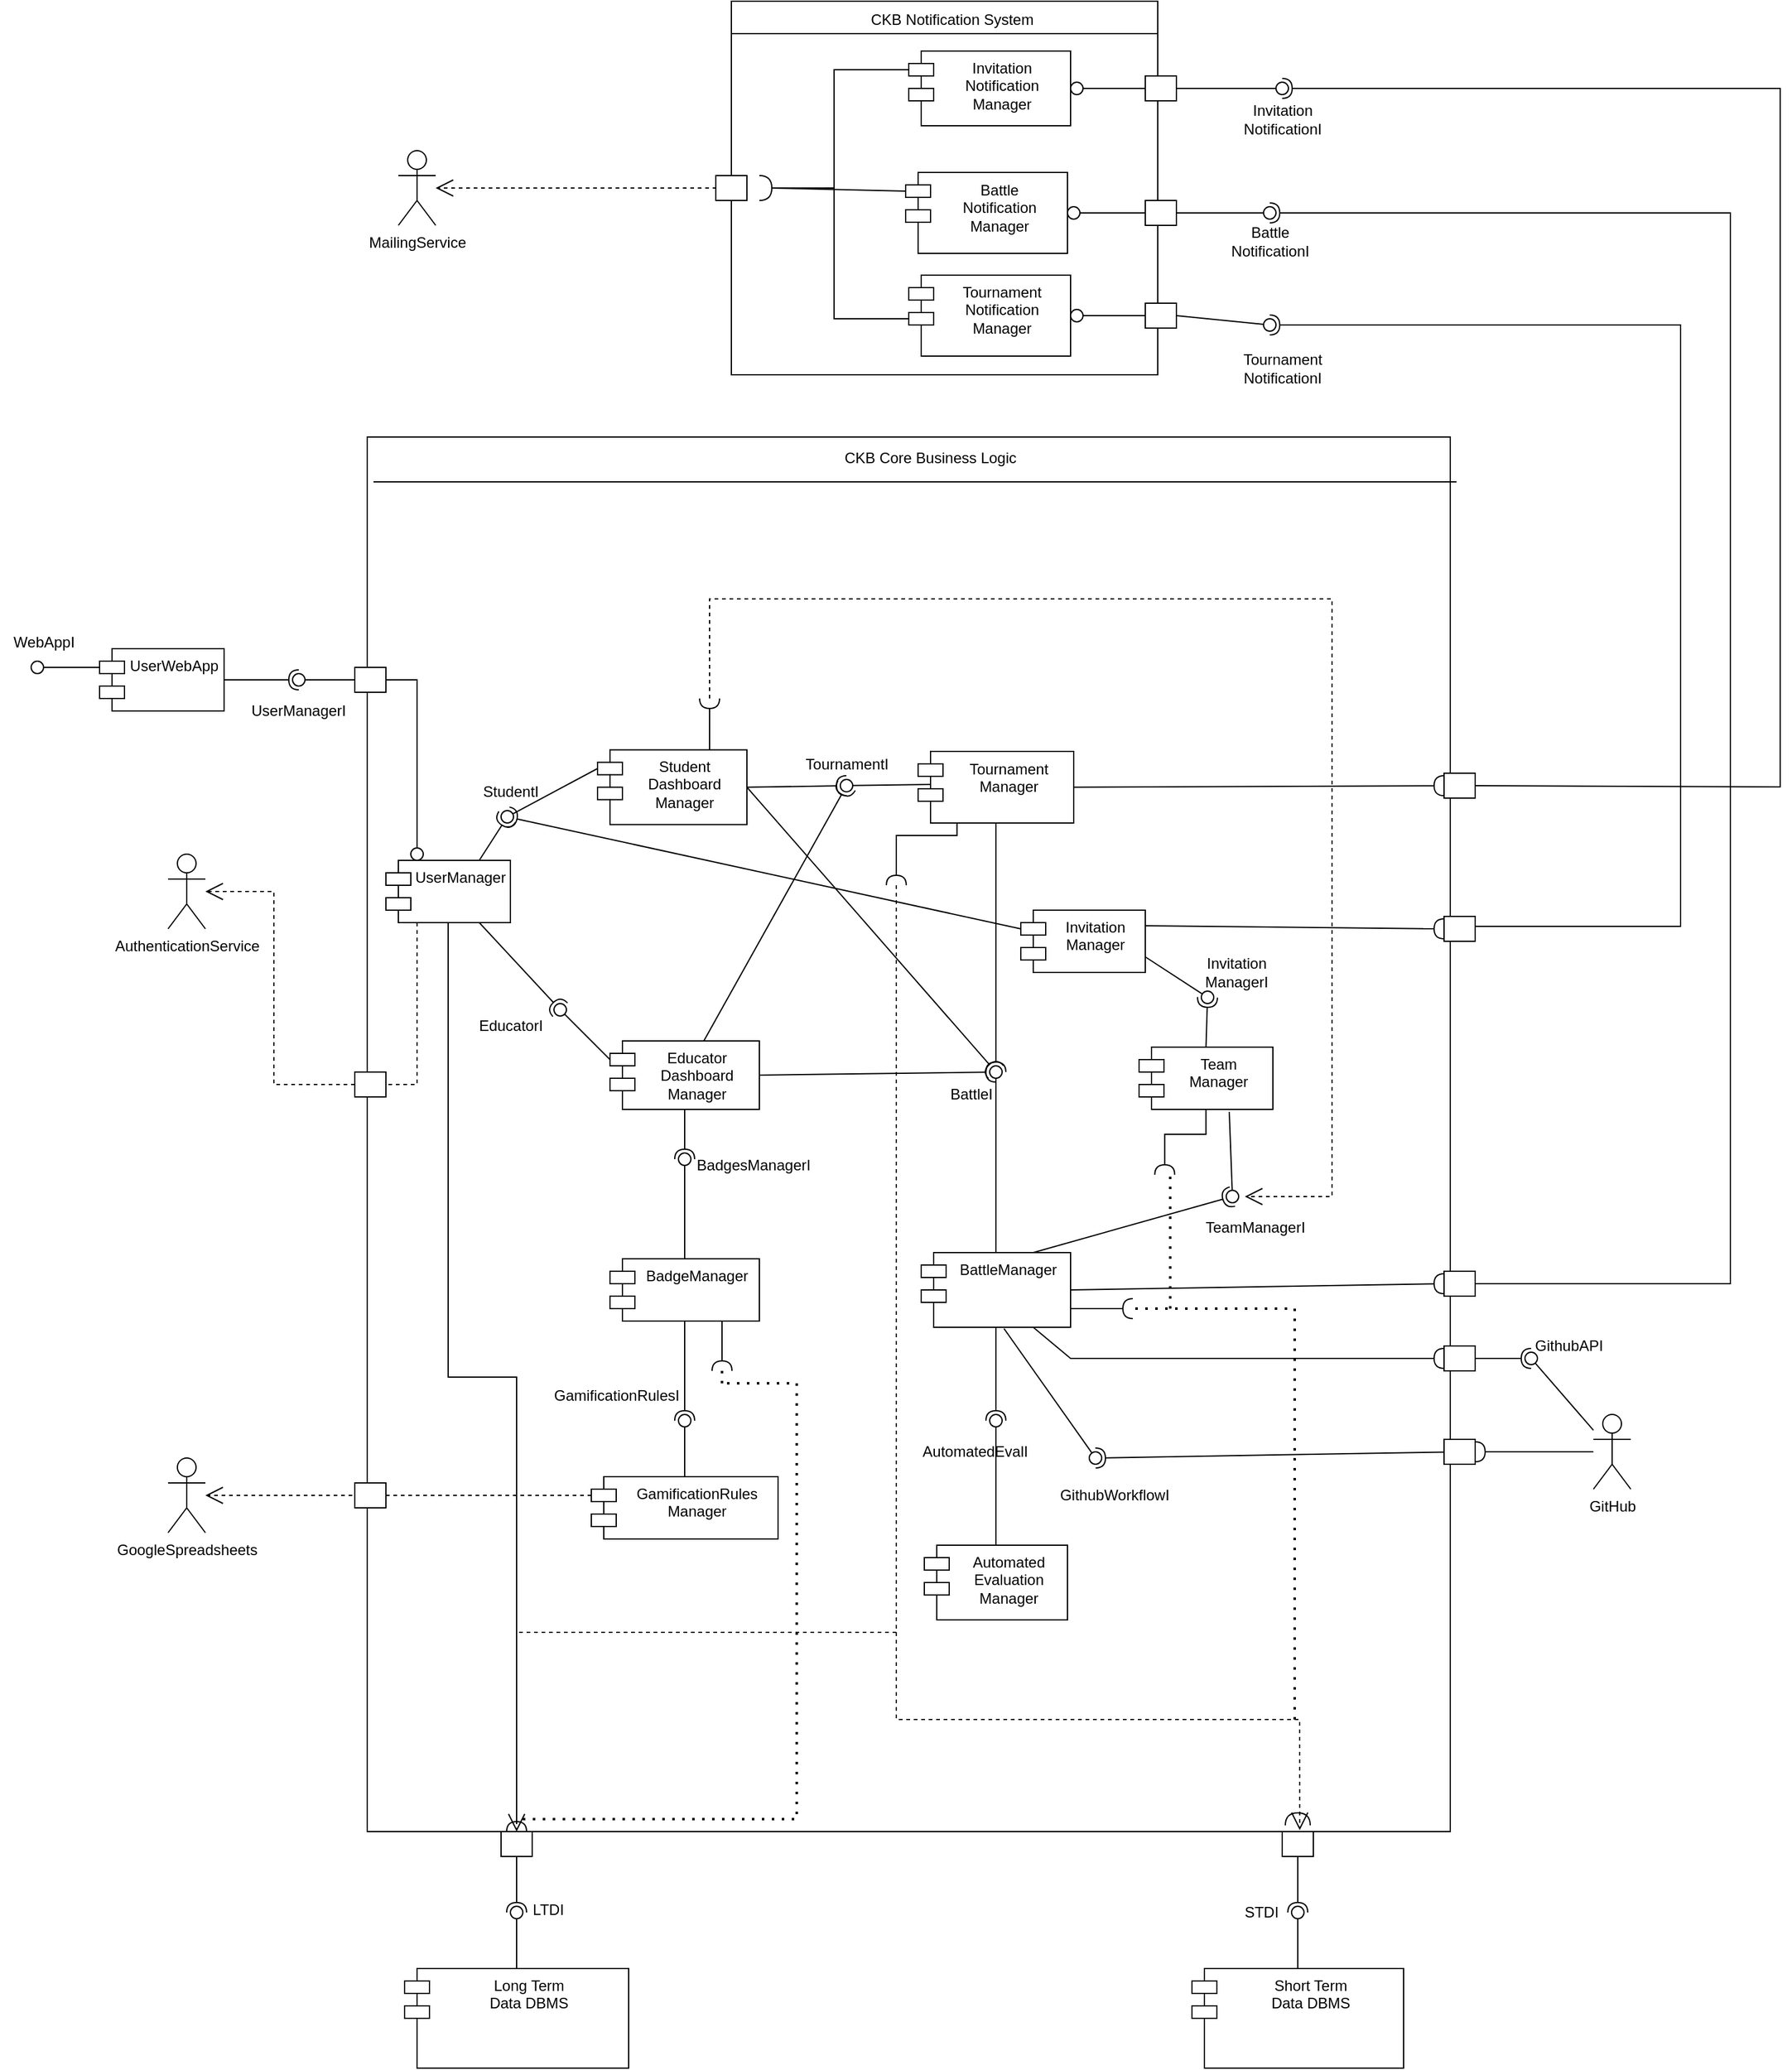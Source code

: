 <mxfile version="22.1.16" type="device" pages="2">
  <diagram name="Page-1" id="5f0bae14-7c28-e335-631c-24af17079c00">
    <mxGraphModel dx="2534" dy="1672" grid="1" gridSize="10" guides="1" tooltips="1" connect="1" arrows="1" fold="1" page="1" pageScale="1" pageWidth="1100" pageHeight="850" background="none" math="0" shadow="0">
      <root>
        <mxCell id="0" />
        <mxCell id="1" parent="0" />
        <mxCell id="2yKHzwhFKuGk8CLsaB_d-164" value="" style="rounded=0;whiteSpace=wrap;html=1;" parent="1" vertex="1">
          <mxGeometry x="225" y="110" width="870" height="1120" as="geometry" />
        </mxCell>
        <mxCell id="2yKHzwhFKuGk8CLsaB_d-8" value="&lt;div&gt;UserWebApp&lt;/div&gt;&lt;div&gt;&lt;br&gt;&lt;/div&gt;" style="shape=module;align=left;spacingLeft=20;align=center;verticalAlign=top;whiteSpace=wrap;html=1;" parent="1" vertex="1">
          <mxGeometry x="10" y="280" width="100" height="50" as="geometry" />
        </mxCell>
        <mxCell id="2yKHzwhFKuGk8CLsaB_d-9" value="" style="rounded=0;orthogonalLoop=1;jettySize=auto;html=1;endArrow=oval;endFill=0;sketch=0;sourcePerimeterSpacing=0;targetPerimeterSpacing=0;endSize=10;exitX=0;exitY=0;exitDx=0;exitDy=15;exitPerimeter=0;" parent="1" source="2yKHzwhFKuGk8CLsaB_d-8" edge="1">
          <mxGeometry relative="1" as="geometry">
            <mxPoint x="640" y="475" as="sourcePoint" />
            <mxPoint x="-40" y="295" as="targetPoint" />
          </mxGeometry>
        </mxCell>
        <mxCell id="2yKHzwhFKuGk8CLsaB_d-10" value="" style="ellipse;whiteSpace=wrap;html=1;align=center;aspect=fixed;fillColor=none;strokeColor=none;resizable=0;perimeter=centerPerimeter;rotatable=0;allowArrows=0;points=[];outlineConnect=1;" parent="1" vertex="1">
          <mxGeometry x="285" y="300" width="10" height="10" as="geometry" />
        </mxCell>
        <mxCell id="2yKHzwhFKuGk8CLsaB_d-11" value="&lt;div&gt;UserManager&lt;/div&gt;" style="shape=module;align=left;spacingLeft=20;align=center;verticalAlign=top;whiteSpace=wrap;html=1;" parent="1" vertex="1">
          <mxGeometry x="240" y="450" width="100" height="50" as="geometry" />
        </mxCell>
        <mxCell id="2yKHzwhFKuGk8CLsaB_d-12" value="" style="ellipse;whiteSpace=wrap;html=1;align=center;aspect=fixed;fillColor=none;strokeColor=none;resizable=0;perimeter=centerPerimeter;rotatable=0;allowArrows=0;points=[];outlineConnect=1;" parent="1" vertex="1">
          <mxGeometry x="285" y="300" width="10" height="10" as="geometry" />
        </mxCell>
        <mxCell id="2yKHzwhFKuGk8CLsaB_d-15" value="" style="ellipse;whiteSpace=wrap;html=1;align=center;aspect=fixed;fillColor=none;strokeColor=none;resizable=0;perimeter=centerPerimeter;rotatable=0;allowArrows=0;points=[];outlineConnect=1;" parent="1" vertex="1">
          <mxGeometry x="285" y="300" width="10" height="10" as="geometry" />
        </mxCell>
        <mxCell id="2yKHzwhFKuGk8CLsaB_d-16" value="&lt;div&gt;Student&lt;/div&gt;&lt;div&gt;Dashboard&lt;/div&gt;&lt;div&gt;Manager&lt;/div&gt;" style="shape=module;align=left;spacingLeft=20;align=center;verticalAlign=top;whiteSpace=wrap;html=1;" parent="1" vertex="1">
          <mxGeometry x="410" y="361.25" width="120" height="60" as="geometry" />
        </mxCell>
        <mxCell id="2yKHzwhFKuGk8CLsaB_d-17" value="&lt;div&gt;Educator&lt;/div&gt;&lt;div&gt;Dashboard&lt;/div&gt;&lt;div&gt;Manager&lt;/div&gt;&lt;div&gt;&lt;br&gt;&lt;/div&gt;" style="shape=module;align=left;spacingLeft=20;align=center;verticalAlign=top;whiteSpace=wrap;html=1;" parent="1" vertex="1">
          <mxGeometry x="420" y="595" width="120" height="55" as="geometry" />
        </mxCell>
        <mxCell id="2yKHzwhFKuGk8CLsaB_d-18" value="" style="rounded=0;orthogonalLoop=1;jettySize=auto;html=1;endArrow=halfCircle;endFill=0;endSize=6;strokeWidth=1;sketch=0;exitX=0.75;exitY=1;exitDx=0;exitDy=0;" parent="1" source="2yKHzwhFKuGk8CLsaB_d-11" edge="1">
          <mxGeometry relative="1" as="geometry">
            <mxPoint x="360" y="350" as="sourcePoint" />
            <mxPoint x="380" y="570" as="targetPoint" />
          </mxGeometry>
        </mxCell>
        <mxCell id="2yKHzwhFKuGk8CLsaB_d-19" value="" style="rounded=0;orthogonalLoop=1;jettySize=auto;html=1;endArrow=oval;endFill=0;sketch=0;sourcePerimeterSpacing=0;targetPerimeterSpacing=0;endSize=10;exitX=0;exitY=0;exitDx=0;exitDy=15;exitPerimeter=0;" parent="1" source="2yKHzwhFKuGk8CLsaB_d-17" edge="1">
          <mxGeometry relative="1" as="geometry">
            <mxPoint x="350" y="652.5" as="sourcePoint" />
            <mxPoint x="380" y="570" as="targetPoint" />
          </mxGeometry>
        </mxCell>
        <mxCell id="2yKHzwhFKuGk8CLsaB_d-20" value="" style="ellipse;whiteSpace=wrap;html=1;align=center;aspect=fixed;fillColor=none;strokeColor=none;resizable=0;perimeter=centerPerimeter;rotatable=0;allowArrows=0;points=[];outlineConnect=1;" parent="1" vertex="1">
          <mxGeometry x="365" y="637.5" width="10" height="10" as="geometry" />
        </mxCell>
        <mxCell id="2yKHzwhFKuGk8CLsaB_d-21" value="" style="rounded=0;orthogonalLoop=1;jettySize=auto;html=1;endArrow=halfCircle;endFill=0;endSize=6;strokeWidth=1;sketch=0;exitX=0.75;exitY=0;exitDx=0;exitDy=0;entryX=0.15;entryY=1.4;entryDx=0;entryDy=0;entryPerimeter=0;" parent="1" source="2yKHzwhFKuGk8CLsaB_d-11" target="2yKHzwhFKuGk8CLsaB_d-23" edge="1">
          <mxGeometry relative="1" as="geometry">
            <mxPoint x="380" y="535" as="sourcePoint" />
            <mxPoint x="340" y="410" as="targetPoint" />
          </mxGeometry>
        </mxCell>
        <mxCell id="2yKHzwhFKuGk8CLsaB_d-22" value="" style="rounded=0;orthogonalLoop=1;jettySize=auto;html=1;endArrow=oval;endFill=0;sketch=0;sourcePerimeterSpacing=0;targetPerimeterSpacing=0;endSize=10;exitX=0;exitY=0;exitDx=0;exitDy=15;exitPerimeter=0;entryX=0.85;entryY=-0.1;entryDx=0;entryDy=0;entryPerimeter=0;" parent="1" source="2yKHzwhFKuGk8CLsaB_d-16" target="2yKHzwhFKuGk8CLsaB_d-23" edge="1">
          <mxGeometry relative="1" as="geometry">
            <mxPoint x="387.5" y="276.25" as="sourcePoint" />
          </mxGeometry>
        </mxCell>
        <mxCell id="2yKHzwhFKuGk8CLsaB_d-23" value="" style="ellipse;whiteSpace=wrap;html=1;align=center;aspect=fixed;fillColor=none;strokeColor=none;resizable=0;perimeter=centerPerimeter;rotatable=0;allowArrows=0;points=[];outlineConnect=1;" parent="1" vertex="1">
          <mxGeometry x="332.5" y="410" width="10" height="10" as="geometry" />
        </mxCell>
        <mxCell id="2yKHzwhFKuGk8CLsaB_d-24" value="&lt;div&gt;BadgeManager&lt;/div&gt;&lt;div&gt;&lt;br&gt;&lt;/div&gt;" style="shape=module;align=left;spacingLeft=20;align=center;verticalAlign=top;whiteSpace=wrap;html=1;" parent="1" vertex="1">
          <mxGeometry x="420" y="770" width="120" height="50" as="geometry" />
        </mxCell>
        <mxCell id="2yKHzwhFKuGk8CLsaB_d-25" value="" style="rounded=0;orthogonalLoop=1;jettySize=auto;html=1;endArrow=halfCircle;endFill=0;endSize=6;strokeWidth=1;sketch=0;exitX=0.5;exitY=1;exitDx=0;exitDy=0;" parent="1" source="2yKHzwhFKuGk8CLsaB_d-17" edge="1">
          <mxGeometry relative="1" as="geometry">
            <mxPoint x="600" y="520" as="sourcePoint" />
            <mxPoint x="480" y="690" as="targetPoint" />
          </mxGeometry>
        </mxCell>
        <mxCell id="2yKHzwhFKuGk8CLsaB_d-26" value="" style="rounded=0;orthogonalLoop=1;jettySize=auto;html=1;endArrow=oval;endFill=0;sketch=0;sourcePerimeterSpacing=0;targetPerimeterSpacing=0;endSize=10;exitX=0.5;exitY=0;exitDx=0;exitDy=0;" parent="1" source="2yKHzwhFKuGk8CLsaB_d-24" edge="1">
          <mxGeometry relative="1" as="geometry">
            <mxPoint x="600" y="135" as="sourcePoint" />
            <mxPoint x="480" y="690" as="targetPoint" />
          </mxGeometry>
        </mxCell>
        <mxCell id="2yKHzwhFKuGk8CLsaB_d-27" value="&lt;div&gt;GamificationRules&lt;/div&gt;&lt;div&gt;Manager&lt;/div&gt;&lt;div&gt;&lt;br&gt;&lt;/div&gt;" style="shape=module;align=left;spacingLeft=20;align=center;verticalAlign=top;whiteSpace=wrap;html=1;" parent="1" vertex="1">
          <mxGeometry x="405" y="945" width="150" height="50" as="geometry" />
        </mxCell>
        <mxCell id="2yKHzwhFKuGk8CLsaB_d-28" value="" style="rounded=0;orthogonalLoop=1;jettySize=auto;html=1;endArrow=halfCircle;endFill=0;endSize=6;strokeWidth=1;sketch=0;exitX=0.5;exitY=1;exitDx=0;exitDy=0;" parent="1" source="2yKHzwhFKuGk8CLsaB_d-24" edge="1">
          <mxGeometry relative="1" as="geometry">
            <mxPoint x="630" y="830" as="sourcePoint" />
            <mxPoint x="480" y="900" as="targetPoint" />
          </mxGeometry>
        </mxCell>
        <mxCell id="2yKHzwhFKuGk8CLsaB_d-29" value="" style="rounded=0;orthogonalLoop=1;jettySize=auto;html=1;endArrow=oval;endFill=0;sketch=0;sourcePerimeterSpacing=0;targetPerimeterSpacing=0;endSize=10;exitX=0.5;exitY=0;exitDx=0;exitDy=0;" parent="1" source="2yKHzwhFKuGk8CLsaB_d-27" target="2yKHzwhFKuGk8CLsaB_d-30" edge="1">
          <mxGeometry relative="1" as="geometry">
            <mxPoint x="540" y="930" as="sourcePoint" />
            <mxPoint x="290" y="940" as="targetPoint" />
          </mxGeometry>
        </mxCell>
        <mxCell id="2yKHzwhFKuGk8CLsaB_d-30" value="" style="ellipse;whiteSpace=wrap;html=1;align=center;aspect=fixed;fillColor=none;strokeColor=none;resizable=0;perimeter=centerPerimeter;rotatable=0;allowArrows=0;points=[];outlineConnect=1;" parent="1" vertex="1">
          <mxGeometry x="475" y="895" width="10" height="10" as="geometry" />
        </mxCell>
        <mxCell id="2yKHzwhFKuGk8CLsaB_d-31" value="&lt;div&gt;GoogleSpreadsheets&lt;/div&gt;&lt;div&gt;&lt;br&gt;&lt;/div&gt;" style="shape=umlActor;verticalLabelPosition=bottom;verticalAlign=top;html=1;" parent="1" vertex="1">
          <mxGeometry x="65" y="930" width="30" height="60" as="geometry" />
        </mxCell>
        <mxCell id="2yKHzwhFKuGk8CLsaB_d-32" value="" style="rounded=0;orthogonalLoop=1;jettySize=auto;html=1;endArrow=halfCircle;endFill=0;endSize=6;strokeWidth=1;sketch=0;" parent="1" source="2yKHzwhFKuGk8CLsaB_d-17" edge="1">
          <mxGeometry relative="1" as="geometry">
            <mxPoint x="680" y="385" as="sourcePoint" />
            <mxPoint x="610" y="390" as="targetPoint" />
          </mxGeometry>
        </mxCell>
        <mxCell id="2yKHzwhFKuGk8CLsaB_d-33" value="" style="rounded=0;orthogonalLoop=1;jettySize=auto;html=1;endArrow=oval;endFill=0;sketch=0;sourcePerimeterSpacing=0;targetPerimeterSpacing=0;endSize=10;exitX=0.087;exitY=0.461;exitDx=0;exitDy=0;exitPerimeter=0;" parent="1" source="2yKHzwhFKuGk8CLsaB_d-89" edge="1">
          <mxGeometry relative="1" as="geometry">
            <mxPoint x="630" y="350" as="sourcePoint" />
            <mxPoint x="610" y="390" as="targetPoint" />
          </mxGeometry>
        </mxCell>
        <mxCell id="2yKHzwhFKuGk8CLsaB_d-34" value="" style="ellipse;whiteSpace=wrap;html=1;align=center;aspect=fixed;fillColor=none;strokeColor=none;resizable=0;perimeter=centerPerimeter;rotatable=0;allowArrows=0;points=[];outlineConnect=1;" parent="1" vertex="1">
          <mxGeometry x="655" y="380" width="10" height="10" as="geometry" />
        </mxCell>
        <mxCell id="2yKHzwhFKuGk8CLsaB_d-38" value="" style="ellipse;whiteSpace=wrap;html=1;align=center;aspect=fixed;fillColor=none;strokeColor=none;resizable=0;perimeter=centerPerimeter;rotatable=0;allowArrows=0;points=[];outlineConnect=1;" parent="1" vertex="1">
          <mxGeometry x="887.5" y="385.63" width="10" height="10" as="geometry" />
        </mxCell>
        <mxCell id="2yKHzwhFKuGk8CLsaB_d-39" value="" style="ellipse;whiteSpace=wrap;html=1;align=center;aspect=fixed;fillColor=none;strokeColor=none;resizable=0;perimeter=centerPerimeter;rotatable=0;allowArrows=0;points=[];outlineConnect=1;" parent="1" vertex="1">
          <mxGeometry x="560" y="650" width="10" height="10" as="geometry" />
        </mxCell>
        <mxCell id="2yKHzwhFKuGk8CLsaB_d-41" value="" style="ellipse;whiteSpace=wrap;html=1;align=center;aspect=fixed;fillColor=none;strokeColor=none;resizable=0;perimeter=centerPerimeter;rotatable=0;allowArrows=0;points=[];outlineConnect=1;" parent="1" vertex="1">
          <mxGeometry x="887.5" y="386.25" width="10" height="10" as="geometry" />
        </mxCell>
        <mxCell id="2yKHzwhFKuGk8CLsaB_d-42" value="" style="rounded=0;orthogonalLoop=1;jettySize=auto;html=1;endArrow=halfCircle;endFill=0;endSize=6;strokeWidth=1;sketch=0;fontSize=12;curved=1;entryX=0.5;entryY=0.2;entryDx=0;entryDy=0;entryPerimeter=0;exitX=1;exitY=0.5;exitDx=0;exitDy=0;" parent="1" source="2yKHzwhFKuGk8CLsaB_d-16" target="2yKHzwhFKuGk8CLsaB_d-81" edge="1">
          <mxGeometry relative="1" as="geometry">
            <mxPoint x="575" y="425" as="sourcePoint" />
          </mxGeometry>
        </mxCell>
        <mxCell id="2yKHzwhFKuGk8CLsaB_d-43" value="" style="ellipse;whiteSpace=wrap;html=1;align=center;aspect=fixed;fillColor=none;strokeColor=none;resizable=0;perimeter=centerPerimeter;rotatable=0;allowArrows=0;points=[];outlineConnect=1;" parent="1" vertex="1">
          <mxGeometry x="560" y="650" width="10" height="10" as="geometry" />
        </mxCell>
        <mxCell id="2yKHzwhFKuGk8CLsaB_d-45" value="&lt;div&gt;GitHub&lt;/div&gt;&lt;div&gt;&lt;br&gt;&lt;/div&gt;" style="shape=umlActor;verticalLabelPosition=bottom;verticalAlign=top;html=1;outlineConnect=0;" parent="1" vertex="1">
          <mxGeometry x="1210" y="895" width="30" height="60" as="geometry" />
        </mxCell>
        <mxCell id="2yKHzwhFKuGk8CLsaB_d-46" value="" style="rounded=0;orthogonalLoop=1;jettySize=auto;html=1;endArrow=halfCircle;endFill=0;endSize=6;strokeWidth=1;sketch=0;" parent="1" source="2yKHzwhFKuGk8CLsaB_d-198" edge="1">
          <mxGeometry relative="1" as="geometry">
            <mxPoint x="740" y="545" as="sourcePoint" />
            <mxPoint x="810" y="930" as="targetPoint" />
          </mxGeometry>
        </mxCell>
        <mxCell id="2yKHzwhFKuGk8CLsaB_d-47" value="" style="rounded=0;orthogonalLoop=1;jettySize=auto;html=1;endArrow=oval;endFill=0;sketch=0;sourcePerimeterSpacing=0;targetPerimeterSpacing=0;endSize=10;exitX=0.554;exitY=1.017;exitDx=0;exitDy=0;exitPerimeter=0;" parent="1" source="2yKHzwhFKuGk8CLsaB_d-79" edge="1">
          <mxGeometry relative="1" as="geometry">
            <mxPoint x="700" y="545" as="sourcePoint" />
            <mxPoint x="810" y="930" as="targetPoint" />
          </mxGeometry>
        </mxCell>
        <mxCell id="2yKHzwhFKuGk8CLsaB_d-48" value="" style="ellipse;whiteSpace=wrap;html=1;align=center;aspect=fixed;fillColor=none;strokeColor=none;resizable=0;perimeter=centerPerimeter;rotatable=0;allowArrows=0;points=[];outlineConnect=1;" parent="1" vertex="1">
          <mxGeometry x="850" y="700" width="10" height="10" as="geometry" />
        </mxCell>
        <mxCell id="2yKHzwhFKuGk8CLsaB_d-49" value="" style="rounded=0;orthogonalLoop=1;jettySize=auto;html=1;endArrow=halfCircle;endFill=0;endSize=6;strokeWidth=1;sketch=0;exitX=0.75;exitY=1;exitDx=0;exitDy=0;entryX=0;entryY=0.5;entryDx=0;entryDy=0;" parent="1" source="2yKHzwhFKuGk8CLsaB_d-79" target="2yKHzwhFKuGk8CLsaB_d-195" edge="1">
          <mxGeometry relative="1" as="geometry">
            <mxPoint x="740" y="545" as="sourcePoint" />
            <mxPoint x="1160" y="1090" as="targetPoint" />
            <Array as="points">
              <mxPoint x="790" y="850" />
            </Array>
          </mxGeometry>
        </mxCell>
        <mxCell id="2yKHzwhFKuGk8CLsaB_d-50" value="" style="rounded=0;orthogonalLoop=1;jettySize=auto;html=1;endArrow=oval;endFill=0;sketch=0;sourcePerimeterSpacing=0;targetPerimeterSpacing=0;endSize=10;" parent="1" source="2yKHzwhFKuGk8CLsaB_d-45" edge="1">
          <mxGeometry relative="1" as="geometry">
            <mxPoint x="1040" y="620" as="sourcePoint" />
            <mxPoint x="1160" y="850" as="targetPoint" />
          </mxGeometry>
        </mxCell>
        <mxCell id="2yKHzwhFKuGk8CLsaB_d-51" value="" style="ellipse;whiteSpace=wrap;html=1;align=center;aspect=fixed;fillColor=none;strokeColor=none;resizable=0;perimeter=centerPerimeter;rotatable=0;allowArrows=0;points=[];outlineConnect=1;" parent="1" vertex="1">
          <mxGeometry x="850" y="700" width="10" height="10" as="geometry" />
        </mxCell>
        <mxCell id="2yKHzwhFKuGk8CLsaB_d-52" value="" style="rounded=0;orthogonalLoop=1;jettySize=auto;html=1;endArrow=halfCircle;endFill=0;endSize=6;strokeWidth=1;sketch=0;fontSize=12;curved=1;exitX=1;exitY=0.5;exitDx=0;exitDy=0;" parent="1" source="2yKHzwhFKuGk8CLsaB_d-16" edge="1">
          <mxGeometry relative="1" as="geometry">
            <mxPoint x="735" y="545" as="sourcePoint" />
            <mxPoint x="610" y="390" as="targetPoint" />
          </mxGeometry>
        </mxCell>
        <mxCell id="2yKHzwhFKuGk8CLsaB_d-53" value="" style="ellipse;whiteSpace=wrap;html=1;align=center;aspect=fixed;fillColor=none;strokeColor=none;resizable=0;perimeter=centerPerimeter;rotatable=0;allowArrows=0;points=[];outlineConnect=1;" parent="1" vertex="1">
          <mxGeometry x="710" y="540" width="10" height="10" as="geometry" />
        </mxCell>
        <mxCell id="2yKHzwhFKuGk8CLsaB_d-54" value="" style="rounded=0;orthogonalLoop=1;jettySize=auto;html=1;endArrow=halfCircle;endFill=0;endSize=6;strokeWidth=1;sketch=0;fontSize=12;curved=1;exitX=1;exitY=0.5;exitDx=0;exitDy=0;" parent="1" source="2yKHzwhFKuGk8CLsaB_d-17" edge="1">
          <mxGeometry relative="1" as="geometry">
            <mxPoint x="735" y="545" as="sourcePoint" />
            <mxPoint x="730" y="620" as="targetPoint" />
          </mxGeometry>
        </mxCell>
        <mxCell id="2yKHzwhFKuGk8CLsaB_d-55" value="" style="ellipse;whiteSpace=wrap;html=1;align=center;aspect=fixed;fillColor=none;strokeColor=none;resizable=0;perimeter=centerPerimeter;rotatable=0;allowArrows=0;points=[];outlineConnect=1;" parent="1" vertex="1">
          <mxGeometry x="710" y="540" width="10" height="10" as="geometry" />
        </mxCell>
        <mxCell id="2yKHzwhFKuGk8CLsaB_d-56" value="&lt;div&gt;AuthenticationService&lt;/div&gt;&lt;div&gt;&lt;br&gt;&lt;/div&gt;" style="shape=umlActor;verticalLabelPosition=bottom;verticalAlign=top;html=1;outlineConnect=0;" parent="1" vertex="1">
          <mxGeometry x="65" y="445" width="30" height="60" as="geometry" />
        </mxCell>
        <mxCell id="2yKHzwhFKuGk8CLsaB_d-58" value="" style="endArrow=open;endSize=12;dashed=1;html=1;rounded=0;exitX=0.25;exitY=1;exitDx=0;exitDy=0;" parent="1" source="2yKHzwhFKuGk8CLsaB_d-11" target="2yKHzwhFKuGk8CLsaB_d-56" edge="1">
          <mxGeometry width="160" relative="1" as="geometry">
            <mxPoint x="210" y="630" as="sourcePoint" />
            <mxPoint x="720" y="510" as="targetPoint" />
            <Array as="points">
              <mxPoint x="265" y="630" />
              <mxPoint x="150" y="630" />
              <mxPoint x="150" y="475" />
            </Array>
          </mxGeometry>
        </mxCell>
        <mxCell id="2yKHzwhFKuGk8CLsaB_d-59" value="" style="endArrow=open;endSize=12;dashed=1;html=1;rounded=0;exitX=0;exitY=0;exitDx=0;exitDy=15;exitPerimeter=0;" parent="1" source="2yKHzwhFKuGk8CLsaB_d-27" target="2yKHzwhFKuGk8CLsaB_d-31" edge="1">
          <mxGeometry width="160" relative="1" as="geometry">
            <mxPoint x="200" y="1055" as="sourcePoint" />
            <mxPoint x="360" y="1055" as="targetPoint" />
          </mxGeometry>
        </mxCell>
        <mxCell id="2yKHzwhFKuGk8CLsaB_d-60" value="" style="ellipse;whiteSpace=wrap;html=1;align=center;aspect=fixed;fillColor=none;strokeColor=none;resizable=0;perimeter=centerPerimeter;rotatable=0;allowArrows=0;points=[];outlineConnect=1;" parent="1" vertex="1">
          <mxGeometry x="635" y="500" width="10" height="10" as="geometry" />
        </mxCell>
        <mxCell id="2yKHzwhFKuGk8CLsaB_d-61" value="" style="rounded=0;orthogonalLoop=1;jettySize=auto;html=1;endArrow=oval;endFill=0;sketch=0;sourcePerimeterSpacing=0;targetPerimeterSpacing=0;endSize=10;exitX=0.674;exitY=1.04;exitDx=0;exitDy=0;exitPerimeter=0;" parent="1" source="2yKHzwhFKuGk8CLsaB_d-83" edge="1">
          <mxGeometry relative="1" as="geometry">
            <mxPoint x="920" y="670" as="sourcePoint" />
            <mxPoint x="920" y="720" as="targetPoint" />
          </mxGeometry>
        </mxCell>
        <mxCell id="2yKHzwhFKuGk8CLsaB_d-62" value="" style="ellipse;whiteSpace=wrap;html=1;align=center;aspect=fixed;fillColor=none;strokeColor=none;resizable=0;perimeter=centerPerimeter;rotatable=0;allowArrows=0;points=[];outlineConnect=1;" parent="1" vertex="1">
          <mxGeometry x="635" y="500" width="10" height="10" as="geometry" />
        </mxCell>
        <mxCell id="2yKHzwhFKuGk8CLsaB_d-63" value="" style="rounded=0;orthogonalLoop=1;jettySize=auto;html=1;endArrow=halfCircle;endFill=0;endSize=6;strokeWidth=1;sketch=0;fontSize=12;curved=1;exitX=0.75;exitY=0;exitDx=0;exitDy=0;" parent="1" source="2yKHzwhFKuGk8CLsaB_d-79" edge="1">
          <mxGeometry relative="1" as="geometry">
            <mxPoint x="655" y="425" as="sourcePoint" />
            <mxPoint x="920" y="720" as="targetPoint" />
          </mxGeometry>
        </mxCell>
        <mxCell id="2yKHzwhFKuGk8CLsaB_d-64" value="" style="ellipse;whiteSpace=wrap;html=1;align=center;aspect=fixed;fillColor=none;strokeColor=none;resizable=0;perimeter=centerPerimeter;rotatable=0;allowArrows=0;points=[];outlineConnect=1;" parent="1" vertex="1">
          <mxGeometry x="630" y="420" width="10" height="10" as="geometry" />
        </mxCell>
        <mxCell id="2yKHzwhFKuGk8CLsaB_d-66" value="" style="ellipse;whiteSpace=wrap;html=1;align=center;aspect=fixed;fillColor=none;strokeColor=none;resizable=0;perimeter=centerPerimeter;rotatable=0;allowArrows=0;points=[];outlineConnect=1;" parent="1" vertex="1">
          <mxGeometry x="630" y="420" width="10" height="10" as="geometry" />
        </mxCell>
        <mxCell id="2yKHzwhFKuGk8CLsaB_d-67" value="&lt;div&gt;Tournament&lt;/div&gt;&lt;div&gt;NotificationI&lt;br&gt;&lt;/div&gt;" style="text;html=1;align=center;verticalAlign=middle;resizable=0;points=[];autosize=1;strokeColor=none;fillColor=none;" parent="1" vertex="1">
          <mxGeometry x="915" y="35" width="90" height="40" as="geometry" />
        </mxCell>
        <mxCell id="2yKHzwhFKuGk8CLsaB_d-68" value="GamificationRulesI" style="text;html=1;align=center;verticalAlign=middle;resizable=0;points=[];autosize=1;strokeColor=none;fillColor=none;" parent="1" vertex="1">
          <mxGeometry x="365" y="865" width="120" height="30" as="geometry" />
        </mxCell>
        <mxCell id="2yKHzwhFKuGk8CLsaB_d-69" value="TournamentI" style="text;html=1;align=center;verticalAlign=middle;resizable=0;points=[];autosize=1;strokeColor=none;fillColor=none;" parent="1" vertex="1">
          <mxGeometry x="565" y="358" width="90" height="30" as="geometry" />
        </mxCell>
        <mxCell id="2yKHzwhFKuGk8CLsaB_d-70" value="StudentI" style="text;html=1;align=center;verticalAlign=middle;resizable=0;points=[];autosize=1;strokeColor=none;fillColor=none;" parent="1" vertex="1">
          <mxGeometry x="305" y="380" width="70" height="30" as="geometry" />
        </mxCell>
        <mxCell id="2yKHzwhFKuGk8CLsaB_d-72" value="&lt;div&gt;GithubWorkflowI&lt;/div&gt;" style="text;html=1;align=center;verticalAlign=middle;resizable=0;points=[];autosize=1;strokeColor=none;fillColor=none;" parent="1" vertex="1">
          <mxGeometry x="770" y="945" width="110" height="30" as="geometry" />
        </mxCell>
        <mxCell id="2yKHzwhFKuGk8CLsaB_d-73" value="&lt;div&gt;GithubAPI&lt;/div&gt;" style="text;html=1;align=center;verticalAlign=middle;resizable=0;points=[];autosize=1;strokeColor=none;fillColor=none;" parent="1" vertex="1">
          <mxGeometry x="1150" y="825" width="80" height="30" as="geometry" />
        </mxCell>
        <mxCell id="2yKHzwhFKuGk8CLsaB_d-75" value="" style="ellipse;whiteSpace=wrap;html=1;align=center;aspect=fixed;fillColor=none;strokeColor=none;resizable=0;perimeter=centerPerimeter;rotatable=0;allowArrows=0;points=[];outlineConnect=1;" parent="1" vertex="1">
          <mxGeometry x="630" y="540" width="10" height="10" as="geometry" />
        </mxCell>
        <mxCell id="2yKHzwhFKuGk8CLsaB_d-76" value="" style="endArrow=open;endSize=12;dashed=1;html=1;rounded=0;exitX=0;exitY=0.5;exitDx=0;exitDy=0;" parent="1" source="2yKHzwhFKuGk8CLsaB_d-97" target="2yKHzwhFKuGk8CLsaB_d-134" edge="1">
          <mxGeometry width="160" relative="1" as="geometry">
            <mxPoint x="480" y="78" as="sourcePoint" />
            <mxPoint x="470" y="330" as="targetPoint" />
            <Array as="points" />
          </mxGeometry>
        </mxCell>
        <mxCell id="2yKHzwhFKuGk8CLsaB_d-77" value="BadgesManagerI" style="text;html=1;align=center;verticalAlign=middle;resizable=0;points=[];autosize=1;strokeColor=none;fillColor=none;" parent="1" vertex="1">
          <mxGeometry x="480" y="680" width="110" height="30" as="geometry" />
        </mxCell>
        <mxCell id="2yKHzwhFKuGk8CLsaB_d-78" value="EducatorI" style="text;html=1;align=center;verticalAlign=middle;resizable=0;points=[];autosize=1;strokeColor=none;fillColor=none;" parent="1" vertex="1">
          <mxGeometry x="305" y="568" width="70" height="30" as="geometry" />
        </mxCell>
        <mxCell id="2yKHzwhFKuGk8CLsaB_d-79" value="BattleManager" style="shape=module;align=left;spacingLeft=20;align=center;verticalAlign=top;whiteSpace=wrap;html=1;" parent="1" vertex="1">
          <mxGeometry x="670" y="765" width="120" height="60" as="geometry" />
        </mxCell>
        <mxCell id="2yKHzwhFKuGk8CLsaB_d-80" value="&lt;div&gt;BattleI&lt;/div&gt;&lt;div&gt;&lt;br&gt;&lt;/div&gt;" style="text;html=1;align=center;verticalAlign=middle;resizable=0;points=[];autosize=1;strokeColor=none;fillColor=none;" parent="1" vertex="1">
          <mxGeometry x="680" y="625" width="60" height="40" as="geometry" />
        </mxCell>
        <mxCell id="2yKHzwhFKuGk8CLsaB_d-81" value="" style="ellipse;whiteSpace=wrap;html=1;align=center;aspect=fixed;fillColor=none;strokeColor=none;resizable=0;perimeter=centerPerimeter;rotatable=0;allowArrows=0;points=[];outlineConnect=1;" parent="1" vertex="1">
          <mxGeometry x="725" y="615" width="10" height="10" as="geometry" />
        </mxCell>
        <mxCell id="2yKHzwhFKuGk8CLsaB_d-82" value="" style="rounded=0;orthogonalLoop=1;jettySize=auto;html=1;endArrow=oval;endFill=0;sketch=0;sourcePerimeterSpacing=0;targetPerimeterSpacing=0;endSize=10;entryX=0.9;entryY=0.7;entryDx=0;entryDy=0;entryPerimeter=0;" parent="1" source="2yKHzwhFKuGk8CLsaB_d-79" target="2yKHzwhFKuGk8CLsaB_d-81" edge="1">
          <mxGeometry relative="1" as="geometry">
            <mxPoint x="710" y="560" as="sourcePoint" />
            <mxPoint x="740" y="620" as="targetPoint" />
          </mxGeometry>
        </mxCell>
        <mxCell id="2yKHzwhFKuGk8CLsaB_d-83" value="&lt;div&gt;Team&lt;/div&gt;&lt;div&gt;Manager&lt;/div&gt;&lt;div&gt;&lt;br&gt;&lt;/div&gt;" style="shape=module;align=left;spacingLeft=20;align=center;verticalAlign=top;whiteSpace=wrap;html=1;" parent="1" vertex="1">
          <mxGeometry x="845" y="600" width="107.5" height="50" as="geometry" />
        </mxCell>
        <mxCell id="2yKHzwhFKuGk8CLsaB_d-84" value="&lt;div&gt;AutomatedEvalI&lt;/div&gt;" style="text;html=1;align=center;verticalAlign=middle;resizable=0;points=[];autosize=1;strokeColor=none;fillColor=none;" parent="1" vertex="1">
          <mxGeometry x="657.5" y="910" width="110" height="30" as="geometry" />
        </mxCell>
        <mxCell id="2yKHzwhFKuGk8CLsaB_d-85" value="&lt;div&gt;Automated&lt;/div&gt;&lt;div&gt;Evaluation&lt;/div&gt;&lt;div&gt;Manager&lt;br&gt;&lt;/div&gt;" style="shape=module;align=left;spacingLeft=20;align=center;verticalAlign=top;whiteSpace=wrap;html=1;" parent="1" vertex="1">
          <mxGeometry x="672.5" y="1000" width="115" height="60" as="geometry" />
        </mxCell>
        <mxCell id="2yKHzwhFKuGk8CLsaB_d-86" value="" style="ellipse;whiteSpace=wrap;html=1;align=center;aspect=fixed;fillColor=none;strokeColor=none;resizable=0;perimeter=centerPerimeter;rotatable=0;allowArrows=0;points=[];outlineConnect=1;" parent="1" vertex="1">
          <mxGeometry x="835" y="700" width="10" height="10" as="geometry" />
        </mxCell>
        <mxCell id="2yKHzwhFKuGk8CLsaB_d-87" value="" style="rounded=0;orthogonalLoop=1;jettySize=auto;html=1;endArrow=halfCircle;endFill=0;endSize=6;strokeWidth=1;sketch=0;exitX=0.5;exitY=1;exitDx=0;exitDy=0;" parent="1" source="2yKHzwhFKuGk8CLsaB_d-79" edge="1">
          <mxGeometry relative="1" as="geometry">
            <mxPoint x="750" y="545" as="sourcePoint" />
            <mxPoint x="730" y="900" as="targetPoint" />
          </mxGeometry>
        </mxCell>
        <mxCell id="2yKHzwhFKuGk8CLsaB_d-88" value="" style="rounded=0;orthogonalLoop=1;jettySize=auto;html=1;endArrow=oval;endFill=0;sketch=0;sourcePerimeterSpacing=0;targetPerimeterSpacing=0;endSize=10;exitX=0.5;exitY=0;exitDx=0;exitDy=0;" parent="1" source="2yKHzwhFKuGk8CLsaB_d-85" edge="1">
          <mxGeometry relative="1" as="geometry">
            <mxPoint x="937.5" y="870" as="sourcePoint" />
            <mxPoint x="730" y="900" as="targetPoint" />
          </mxGeometry>
        </mxCell>
        <mxCell id="2yKHzwhFKuGk8CLsaB_d-89" value="&lt;div&gt;Tournament&lt;/div&gt;&lt;div&gt;Manager&lt;/div&gt;" style="shape=module;align=left;spacingLeft=20;align=center;verticalAlign=top;whiteSpace=wrap;html=1;" parent="1" vertex="1">
          <mxGeometry x="667.5" y="362.5" width="125" height="57.5" as="geometry" />
        </mxCell>
        <mxCell id="2yKHzwhFKuGk8CLsaB_d-90" value="" style="rounded=0;orthogonalLoop=1;jettySize=auto;html=1;endArrow=halfCircle;endFill=0;endSize=6;strokeWidth=1;sketch=0;exitX=0.5;exitY=1;exitDx=0;exitDy=0;" parent="1" source="2yKHzwhFKuGk8CLsaB_d-89" target="2yKHzwhFKuGk8CLsaB_d-81" edge="1">
          <mxGeometry relative="1" as="geometry">
            <mxPoint x="760" y="560" as="sourcePoint" />
          </mxGeometry>
        </mxCell>
        <mxCell id="2yKHzwhFKuGk8CLsaB_d-91" value="TeamManagerI" style="text;html=1;align=center;verticalAlign=middle;resizable=0;points=[];autosize=1;strokeColor=none;fillColor=none;" parent="1" vertex="1">
          <mxGeometry x="887.5" y="730" width="100" height="30" as="geometry" />
        </mxCell>
        <mxCell id="2yKHzwhFKuGk8CLsaB_d-92" value="Invitation&lt;br&gt;Manager" style="shape=module;align=left;spacingLeft=20;align=center;verticalAlign=top;whiteSpace=wrap;html=1;" parent="1" vertex="1">
          <mxGeometry x="750" y="490" width="100" height="50" as="geometry" />
        </mxCell>
        <mxCell id="2yKHzwhFKuGk8CLsaB_d-97" value="&amp;nbsp;" style="html=1;whiteSpace=wrap;" parent="1" vertex="1">
          <mxGeometry x="517.5" y="-240" width="342.5" height="300" as="geometry" />
        </mxCell>
        <mxCell id="2yKHzwhFKuGk8CLsaB_d-99" value="&amp;nbsp;" style="html=1;whiteSpace=wrap;" parent="1" vertex="1">
          <mxGeometry x="850" y="2.5" width="25" height="20" as="geometry" />
        </mxCell>
        <mxCell id="2yKHzwhFKuGk8CLsaB_d-100" value="Tournament&lt;br&gt;Notification&lt;br&gt;Manager" style="shape=module;align=left;spacingLeft=20;align=center;verticalAlign=top;whiteSpace=wrap;html=1;" parent="1" vertex="1">
          <mxGeometry x="660" y="-20" width="130" height="65" as="geometry" />
        </mxCell>
        <mxCell id="2yKHzwhFKuGk8CLsaB_d-105" value="&amp;nbsp;" style="html=1;whiteSpace=wrap;" parent="1" vertex="1">
          <mxGeometry x="850" y="-80" width="25" height="20" as="geometry" />
        </mxCell>
        <mxCell id="2yKHzwhFKuGk8CLsaB_d-106" value="Battle&lt;br&gt;Notification&lt;br&gt;Manager" style="shape=module;align=left;spacingLeft=20;align=center;verticalAlign=top;whiteSpace=wrap;html=1;" parent="1" vertex="1">
          <mxGeometry x="657.5" y="-102.5" width="130" height="65" as="geometry" />
        </mxCell>
        <mxCell id="2yKHzwhFKuGk8CLsaB_d-110" value="&lt;div&gt;Invitation&lt;/div&gt;&lt;div&gt;Notification&lt;/div&gt;&lt;div&gt;Manager&lt;/div&gt;" style="shape=module;align=left;spacingLeft=20;align=center;verticalAlign=top;whiteSpace=wrap;html=1;" parent="1" vertex="1">
          <mxGeometry x="660" y="-200" width="130" height="60" as="geometry" />
        </mxCell>
        <mxCell id="2yKHzwhFKuGk8CLsaB_d-111" value="&amp;nbsp;" style="html=1;whiteSpace=wrap;" parent="1" vertex="1">
          <mxGeometry x="850" y="-180" width="25" height="20" as="geometry" />
        </mxCell>
        <mxCell id="2yKHzwhFKuGk8CLsaB_d-112" value="" style="rounded=0;orthogonalLoop=1;jettySize=auto;html=1;endArrow=halfCircle;endFill=0;endSize=6;strokeWidth=1;sketch=0;exitX=0.5;exitY=0;exitDx=0;exitDy=0;" parent="1" source="2yKHzwhFKuGk8CLsaB_d-83" edge="1">
          <mxGeometry relative="1" as="geometry">
            <mxPoint x="900" y="590" as="sourcePoint" />
            <mxPoint x="900" y="560" as="targetPoint" />
          </mxGeometry>
        </mxCell>
        <mxCell id="2yKHzwhFKuGk8CLsaB_d-113" value="" style="rounded=0;orthogonalLoop=1;jettySize=auto;html=1;endArrow=oval;endFill=0;sketch=0;sourcePerimeterSpacing=0;targetPerimeterSpacing=0;endSize=10;exitX=1;exitY=0.75;exitDx=0;exitDy=0;" parent="1" source="2yKHzwhFKuGk8CLsaB_d-92" edge="1">
          <mxGeometry relative="1" as="geometry">
            <mxPoint x="580" y="655" as="sourcePoint" />
            <mxPoint x="900" y="560" as="targetPoint" />
          </mxGeometry>
        </mxCell>
        <mxCell id="2yKHzwhFKuGk8CLsaB_d-114" value="" style="ellipse;whiteSpace=wrap;html=1;align=center;aspect=fixed;fillColor=none;strokeColor=none;resizable=0;perimeter=centerPerimeter;rotatable=0;allowArrows=0;points=[];outlineConnect=1;" parent="1" vertex="1">
          <mxGeometry x="595" y="650" width="10" height="10" as="geometry" />
        </mxCell>
        <mxCell id="2yKHzwhFKuGk8CLsaB_d-118" value="&lt;div&gt;Invitation&lt;/div&gt;&lt;div&gt;ManagerI&lt;br&gt;&lt;/div&gt;" style="text;html=1;align=center;verticalAlign=middle;resizable=0;points=[];autosize=1;strokeColor=none;fillColor=none;" parent="1" vertex="1">
          <mxGeometry x="887.5" y="520" width="70" height="40" as="geometry" />
        </mxCell>
        <mxCell id="2yKHzwhFKuGk8CLsaB_d-119" value="" style="rounded=0;orthogonalLoop=1;jettySize=auto;html=1;endArrow=halfCircle;endFill=0;endSize=6;strokeWidth=1;sketch=0;fontSize=12;curved=1;exitX=0;exitY=0;exitDx=0;exitDy=15;exitPerimeter=0;entryX=0.85;entryY=0.3;entryDx=0;entryDy=0;entryPerimeter=0;" parent="1" source="2yKHzwhFKuGk8CLsaB_d-92" target="2yKHzwhFKuGk8CLsaB_d-23" edge="1">
          <mxGeometry relative="1" as="geometry">
            <mxPoint x="615" y="655" as="sourcePoint" />
            <mxPoint x="370" y="470" as="targetPoint" />
          </mxGeometry>
        </mxCell>
        <mxCell id="2yKHzwhFKuGk8CLsaB_d-120" value="" style="ellipse;whiteSpace=wrap;html=1;align=center;aspect=fixed;fillColor=none;strokeColor=none;resizable=0;perimeter=centerPerimeter;rotatable=0;allowArrows=0;points=[];outlineConnect=1;" parent="1" vertex="1">
          <mxGeometry x="590" y="650" width="10" height="10" as="geometry" />
        </mxCell>
        <mxCell id="2yKHzwhFKuGk8CLsaB_d-122" value="" style="rounded=0;orthogonalLoop=1;jettySize=auto;html=1;endArrow=oval;endFill=0;sketch=0;sourcePerimeterSpacing=0;targetPerimeterSpacing=0;endSize=10;exitX=1;exitY=0.5;exitDx=0;exitDy=0;" parent="1" source="2yKHzwhFKuGk8CLsaB_d-99" edge="1">
          <mxGeometry relative="1" as="geometry">
            <mxPoint x="1030" y="205" as="sourcePoint" />
            <mxPoint x="950" y="20" as="targetPoint" />
          </mxGeometry>
        </mxCell>
        <mxCell id="2yKHzwhFKuGk8CLsaB_d-123" value="" style="ellipse;whiteSpace=wrap;html=1;align=center;aspect=fixed;fillColor=none;strokeColor=none;resizable=0;perimeter=centerPerimeter;rotatable=0;allowArrows=0;points=[];outlineConnect=1;" parent="1" vertex="1">
          <mxGeometry x="1045" y="200" width="10" height="10" as="geometry" />
        </mxCell>
        <mxCell id="2yKHzwhFKuGk8CLsaB_d-127" value="" style="rounded=0;orthogonalLoop=1;jettySize=auto;html=1;endArrow=halfCircle;endFill=0;endSize=6;strokeWidth=1;sketch=0;exitX=1;exitY=0.5;exitDx=0;exitDy=0;" parent="1" source="2yKHzwhFKuGk8CLsaB_d-182" edge="1">
          <mxGeometry relative="1" as="geometry">
            <mxPoint x="1170" y="790" as="sourcePoint" />
            <mxPoint x="950" y="-70" as="targetPoint" />
            <Array as="points">
              <mxPoint x="1320" y="790" />
              <mxPoint x="1320" y="-70" />
            </Array>
          </mxGeometry>
        </mxCell>
        <mxCell id="2yKHzwhFKuGk8CLsaB_d-128" value="" style="rounded=0;orthogonalLoop=1;jettySize=auto;html=1;endArrow=oval;endFill=0;sketch=0;sourcePerimeterSpacing=0;targetPerimeterSpacing=0;endSize=10;exitX=1;exitY=0.5;exitDx=0;exitDy=0;" parent="1" source="2yKHzwhFKuGk8CLsaB_d-105" edge="1">
          <mxGeometry relative="1" as="geometry">
            <mxPoint x="1030" y="165" as="sourcePoint" />
            <mxPoint x="950" y="-70" as="targetPoint" />
          </mxGeometry>
        </mxCell>
        <mxCell id="2yKHzwhFKuGk8CLsaB_d-129" value="" style="ellipse;whiteSpace=wrap;html=1;align=center;aspect=fixed;fillColor=none;strokeColor=none;resizable=0;perimeter=centerPerimeter;rotatable=0;allowArrows=0;points=[];outlineConnect=1;" parent="1" vertex="1">
          <mxGeometry x="1045" y="160" width="10" height="10" as="geometry" />
        </mxCell>
        <mxCell id="2yKHzwhFKuGk8CLsaB_d-130" value="" style="rounded=0;orthogonalLoop=1;jettySize=auto;html=1;endArrow=halfCircle;endFill=0;endSize=6;strokeWidth=1;sketch=0;exitX=1;exitY=0.5;exitDx=0;exitDy=0;" parent="1" source="2yKHzwhFKuGk8CLsaB_d-168" edge="1">
          <mxGeometry relative="1" as="geometry">
            <mxPoint x="1360" y="970" as="sourcePoint" />
            <mxPoint x="960" y="-170" as="targetPoint" />
            <Array as="points">
              <mxPoint x="1360" y="391" />
              <mxPoint x="1360" y="-170" />
            </Array>
          </mxGeometry>
        </mxCell>
        <mxCell id="2yKHzwhFKuGk8CLsaB_d-131" value="" style="rounded=0;orthogonalLoop=1;jettySize=auto;html=1;endArrow=oval;endFill=0;sketch=0;sourcePerimeterSpacing=0;targetPerimeterSpacing=0;endSize=10;exitX=1;exitY=0.5;exitDx=0;exitDy=0;" parent="1" source="2yKHzwhFKuGk8CLsaB_d-111" edge="1">
          <mxGeometry relative="1" as="geometry">
            <mxPoint x="940" y="75" as="sourcePoint" />
            <mxPoint x="960" y="-170" as="targetPoint" />
          </mxGeometry>
        </mxCell>
        <mxCell id="2yKHzwhFKuGk8CLsaB_d-132" value="" style="ellipse;whiteSpace=wrap;html=1;align=center;aspect=fixed;fillColor=none;strokeColor=none;resizable=0;perimeter=centerPerimeter;rotatable=0;allowArrows=0;points=[];outlineConnect=1;" parent="1" vertex="1">
          <mxGeometry x="955" y="70" width="10" height="10" as="geometry" />
        </mxCell>
        <mxCell id="2yKHzwhFKuGk8CLsaB_d-134" value="MailingService" style="shape=umlActor;verticalLabelPosition=bottom;verticalAlign=top;html=1;" parent="1" vertex="1">
          <mxGeometry x="250" y="-120" width="30" height="60" as="geometry" />
        </mxCell>
        <mxCell id="2yKHzwhFKuGk8CLsaB_d-135" value="" style="rounded=0;orthogonalLoop=1;jettySize=auto;html=1;endArrow=halfCircle;endFill=0;endSize=6;strokeWidth=1;sketch=0;fontSize=12;curved=1;exitX=0.75;exitY=0;exitDx=0;exitDy=0;" parent="1" source="2yKHzwhFKuGk8CLsaB_d-16" edge="1">
          <mxGeometry relative="1" as="geometry">
            <mxPoint x="925" y="395" as="sourcePoint" />
            <mxPoint x="500" y="320" as="targetPoint" />
          </mxGeometry>
        </mxCell>
        <mxCell id="2yKHzwhFKuGk8CLsaB_d-136" value="" style="ellipse;whiteSpace=wrap;html=1;align=center;aspect=fixed;fillColor=none;strokeColor=none;resizable=0;perimeter=centerPerimeter;rotatable=0;allowArrows=0;points=[];outlineConnect=1;" parent="1" vertex="1">
          <mxGeometry x="900" y="390" width="10" height="10" as="geometry" />
        </mxCell>
        <mxCell id="2yKHzwhFKuGk8CLsaB_d-138" value="&lt;div&gt;&lt;br&gt;&lt;/div&gt;&lt;div&gt;&lt;br&gt;&lt;/div&gt;" style="endArrow=open;endSize=12;dashed=1;html=1;rounded=0;" parent="1" edge="1">
          <mxGeometry width="160" relative="1" as="geometry">
            <mxPoint x="500" y="320" as="sourcePoint" />
            <mxPoint x="930" y="720" as="targetPoint" />
            <Array as="points">
              <mxPoint x="500" y="240" />
              <mxPoint x="1000" y="240" />
              <mxPoint x="1000" y="720" />
            </Array>
          </mxGeometry>
        </mxCell>
        <mxCell id="2yKHzwhFKuGk8CLsaB_d-140" value="&amp;nbsp;" style="html=1;whiteSpace=wrap;" parent="1" vertex="1">
          <mxGeometry x="505" y="-100" width="25" height="20" as="geometry" />
        </mxCell>
        <mxCell id="2yKHzwhFKuGk8CLsaB_d-143" value="" style="shape=requiredInterface;html=1;verticalLabelPosition=bottom;sketch=0;" parent="1" vertex="1">
          <mxGeometry x="540" y="-100" width="10" height="20" as="geometry" />
        </mxCell>
        <mxCell id="2yKHzwhFKuGk8CLsaB_d-144" value="" style="text;strokeColor=none;fillColor=none;align=left;verticalAlign=middle;spacingTop=-1;spacingLeft=4;spacingRight=4;rotatable=0;labelPosition=right;points=[];portConstraint=eastwest;" parent="1" vertex="1">
          <mxGeometry x="720" y="-20" width="20" height="14" as="geometry" />
        </mxCell>
        <mxCell id="2yKHzwhFKuGk8CLsaB_d-150" value="" style="endArrow=none;html=1;rounded=0;entryX=1;entryY=0.5;entryDx=0;entryDy=0;entryPerimeter=0;exitX=0;exitY=0;exitDx=0;exitDy=35;exitPerimeter=0;" parent="1" source="2yKHzwhFKuGk8CLsaB_d-100" target="2yKHzwhFKuGk8CLsaB_d-143" edge="1">
          <mxGeometry width="50" height="50" relative="1" as="geometry">
            <mxPoint x="270" y="140" as="sourcePoint" />
            <mxPoint x="320" y="90" as="targetPoint" />
            <Array as="points">
              <mxPoint x="600" y="15" />
              <mxPoint x="600" y="-90" />
            </Array>
          </mxGeometry>
        </mxCell>
        <mxCell id="2yKHzwhFKuGk8CLsaB_d-151" value="" style="endArrow=none;html=1;rounded=0;entryX=1;entryY=0.5;entryDx=0;entryDy=0;entryPerimeter=0;exitX=0;exitY=0;exitDx=0;exitDy=15;exitPerimeter=0;" parent="1" source="2yKHzwhFKuGk8CLsaB_d-106" target="2yKHzwhFKuGk8CLsaB_d-143" edge="1">
          <mxGeometry width="50" height="50" relative="1" as="geometry">
            <mxPoint x="670" y="25" as="sourcePoint" />
            <mxPoint x="560" y="-80" as="targetPoint" />
          </mxGeometry>
        </mxCell>
        <mxCell id="2yKHzwhFKuGk8CLsaB_d-152" value="" style="endArrow=none;html=1;rounded=0;entryX=1;entryY=0.5;entryDx=0;entryDy=0;entryPerimeter=0;exitX=0;exitY=0;exitDx=0;exitDy=15;exitPerimeter=0;" parent="1" source="2yKHzwhFKuGk8CLsaB_d-110" target="2yKHzwhFKuGk8CLsaB_d-143" edge="1">
          <mxGeometry width="50" height="50" relative="1" as="geometry">
            <mxPoint x="680" y="35" as="sourcePoint" />
            <mxPoint x="570" y="-70" as="targetPoint" />
            <Array as="points">
              <mxPoint x="600" y="-185" />
              <mxPoint x="600" y="-90" />
            </Array>
          </mxGeometry>
        </mxCell>
        <mxCell id="2yKHzwhFKuGk8CLsaB_d-153" value="" style="endArrow=none;html=1;rounded=0;entryX=0;entryY=0.5;entryDx=0;entryDy=0;exitX=1;exitY=0.5;exitDx=0;exitDy=0;" parent="1" source="2yKHzwhFKuGk8CLsaB_d-160" target="2yKHzwhFKuGk8CLsaB_d-105" edge="1">
          <mxGeometry width="50" height="50" relative="1" as="geometry">
            <mxPoint x="710" y="20" as="sourcePoint" />
            <mxPoint x="760" y="-30" as="targetPoint" />
          </mxGeometry>
        </mxCell>
        <mxCell id="2yKHzwhFKuGk8CLsaB_d-155" value="" style="endArrow=none;html=1;rounded=0;entryX=0;entryY=0.5;entryDx=0;entryDy=0;exitX=1;exitY=0.5;exitDx=0;exitDy=0;" parent="1" source="2yKHzwhFKuGk8CLsaB_d-158" target="2yKHzwhFKuGk8CLsaB_d-99" edge="1">
          <mxGeometry width="50" height="50" relative="1" as="geometry">
            <mxPoint x="440" y="180" as="sourcePoint" />
            <mxPoint x="490" y="130" as="targetPoint" />
          </mxGeometry>
        </mxCell>
        <mxCell id="2yKHzwhFKuGk8CLsaB_d-156" value="" style="endArrow=none;html=1;rounded=0;entryX=0;entryY=0.5;entryDx=0;entryDy=0;exitX=1;exitY=0.5;exitDx=0;exitDy=0;" parent="1" source="2yKHzwhFKuGk8CLsaB_d-162" target="2yKHzwhFKuGk8CLsaB_d-111" edge="1">
          <mxGeometry width="50" height="50" relative="1" as="geometry">
            <mxPoint x="320" y="150" as="sourcePoint" />
            <mxPoint x="370" y="100" as="targetPoint" />
          </mxGeometry>
        </mxCell>
        <mxCell id="2yKHzwhFKuGk8CLsaB_d-159" value="" style="endArrow=none;html=1;rounded=0;entryX=0;entryY=0.5;entryDx=0;entryDy=0;exitX=1;exitY=0.5;exitDx=0;exitDy=0;" parent="1" source="2yKHzwhFKuGk8CLsaB_d-100" target="2yKHzwhFKuGk8CLsaB_d-158" edge="1">
          <mxGeometry width="50" height="50" relative="1" as="geometry">
            <mxPoint x="790" y="13" as="sourcePoint" />
            <mxPoint x="850" y="13" as="targetPoint" />
          </mxGeometry>
        </mxCell>
        <mxCell id="2yKHzwhFKuGk8CLsaB_d-158" value="" style="ellipse;whiteSpace=wrap;html=1;aspect=fixed;rotation=-180;" parent="1" vertex="1">
          <mxGeometry x="790" y="7.5" width="10" height="10" as="geometry" />
        </mxCell>
        <mxCell id="2yKHzwhFKuGk8CLsaB_d-161" value="" style="endArrow=none;html=1;rounded=0;entryX=0;entryY=0.5;entryDx=0;entryDy=0;exitX=1;exitY=0.5;exitDx=0;exitDy=0;" parent="1" source="2yKHzwhFKuGk8CLsaB_d-106" target="2yKHzwhFKuGk8CLsaB_d-160" edge="1">
          <mxGeometry width="50" height="50" relative="1" as="geometry">
            <mxPoint x="788" y="-70" as="sourcePoint" />
            <mxPoint x="850" y="-70" as="targetPoint" />
          </mxGeometry>
        </mxCell>
        <mxCell id="2yKHzwhFKuGk8CLsaB_d-160" value="" style="ellipse;whiteSpace=wrap;html=1;aspect=fixed;rotation=-180;" parent="1" vertex="1">
          <mxGeometry x="787.5" y="-75" width="10" height="10" as="geometry" />
        </mxCell>
        <mxCell id="2yKHzwhFKuGk8CLsaB_d-163" value="" style="endArrow=none;html=1;rounded=0;entryX=0;entryY=0.5;entryDx=0;entryDy=0;exitX=1;exitY=0.5;exitDx=0;exitDy=0;" parent="1" source="2yKHzwhFKuGk8CLsaB_d-110" target="2yKHzwhFKuGk8CLsaB_d-162" edge="1">
          <mxGeometry width="50" height="50" relative="1" as="geometry">
            <mxPoint x="790" y="-170" as="sourcePoint" />
            <mxPoint x="843" y="-170" as="targetPoint" />
          </mxGeometry>
        </mxCell>
        <mxCell id="2yKHzwhFKuGk8CLsaB_d-162" value="" style="ellipse;whiteSpace=wrap;html=1;aspect=fixed;rotation=-180;" parent="1" vertex="1">
          <mxGeometry x="790" y="-175" width="10" height="10" as="geometry" />
        </mxCell>
        <mxCell id="2yKHzwhFKuGk8CLsaB_d-165" value="&lt;div&gt;CKB Core Business Logic&lt;br&gt;&lt;/div&gt;" style="text;html=1;strokeColor=none;fillColor=none;align=center;verticalAlign=middle;whiteSpace=wrap;rounded=0;" parent="1" vertex="1">
          <mxGeometry x="590" y="112" width="175" height="30" as="geometry" />
        </mxCell>
        <mxCell id="2yKHzwhFKuGk8CLsaB_d-166" value="" style="line;strokeWidth=1;fillColor=none;align=left;verticalAlign=middle;spacingTop=-1;spacingLeft=3;spacingRight=3;rotatable=0;labelPosition=right;points=[];portConstraint=eastwest;strokeColor=inherit;" parent="1" vertex="1">
          <mxGeometry x="517.5" y="-218" width="342.5" height="8" as="geometry" />
        </mxCell>
        <mxCell id="2yKHzwhFKuGk8CLsaB_d-167" value="" style="line;strokeWidth=1;fillColor=none;align=left;verticalAlign=middle;spacingTop=-1;spacingLeft=3;spacingRight=3;rotatable=0;labelPosition=right;points=[];portConstraint=eastwest;strokeColor=inherit;" parent="1" vertex="1">
          <mxGeometry x="230" y="142" width="870" height="8" as="geometry" />
        </mxCell>
        <mxCell id="2yKHzwhFKuGk8CLsaB_d-171" value="" style="rounded=0;orthogonalLoop=1;jettySize=auto;html=1;endArrow=halfCircle;endFill=0;endSize=6;strokeWidth=1;sketch=0;exitX=1;exitY=0.5;exitDx=0;exitDy=0;" parent="1" source="2yKHzwhFKuGk8CLsaB_d-89" target="2yKHzwhFKuGk8CLsaB_d-168" edge="1">
          <mxGeometry relative="1" as="geometry">
            <mxPoint x="793" y="391" as="sourcePoint" />
            <mxPoint x="960" y="-170" as="targetPoint" />
            <Array as="points" />
          </mxGeometry>
        </mxCell>
        <mxCell id="2yKHzwhFKuGk8CLsaB_d-168" value="&amp;nbsp;" style="html=1;whiteSpace=wrap;" parent="1" vertex="1">
          <mxGeometry x="1090" y="380" width="25" height="20" as="geometry" />
        </mxCell>
        <mxCell id="2yKHzwhFKuGk8CLsaB_d-178" value="" style="rounded=0;orthogonalLoop=1;jettySize=auto;html=1;endArrow=halfCircle;endFill=0;endSize=6;strokeWidth=1;sketch=0;exitX=0.8;exitY=0.4;exitDx=0;exitDy=0;exitPerimeter=0;" parent="1" source="2yKHzwhFKuGk8CLsaB_d-172" edge="1">
          <mxGeometry relative="1" as="geometry">
            <mxPoint x="1120" y="503" as="sourcePoint" />
            <mxPoint x="950" y="20" as="targetPoint" />
            <Array as="points">
              <mxPoint x="1280" y="503" />
              <mxPoint x="1280" y="20" />
            </Array>
          </mxGeometry>
        </mxCell>
        <mxCell id="2yKHzwhFKuGk8CLsaB_d-172" value="&amp;nbsp;" style="html=1;whiteSpace=wrap;" parent="1" vertex="1">
          <mxGeometry x="1090" y="495" width="25" height="20" as="geometry" />
        </mxCell>
        <mxCell id="2yKHzwhFKuGk8CLsaB_d-180" value="" style="rounded=0;orthogonalLoop=1;jettySize=auto;html=1;endArrow=halfCircle;endFill=0;endSize=6;strokeWidth=1;sketch=0;fontSize=12;curved=1;entryX=0;entryY=0.5;entryDx=0;entryDy=0;exitX=1;exitY=0.25;exitDx=0;exitDy=0;" parent="1" source="2yKHzwhFKuGk8CLsaB_d-92" target="2yKHzwhFKuGk8CLsaB_d-172" edge="1">
          <mxGeometry relative="1" as="geometry">
            <mxPoint x="735" y="315" as="sourcePoint" />
          </mxGeometry>
        </mxCell>
        <mxCell id="2yKHzwhFKuGk8CLsaB_d-181" value="" style="ellipse;whiteSpace=wrap;html=1;align=center;aspect=fixed;fillColor=none;strokeColor=none;resizable=0;perimeter=centerPerimeter;rotatable=0;allowArrows=0;points=[];outlineConnect=1;" parent="1" vertex="1">
          <mxGeometry x="710" y="310" width="10" height="10" as="geometry" />
        </mxCell>
        <mxCell id="2yKHzwhFKuGk8CLsaB_d-182" value="&amp;nbsp;" style="html=1;whiteSpace=wrap;" parent="1" vertex="1">
          <mxGeometry x="1090" y="780" width="25" height="20" as="geometry" />
        </mxCell>
        <mxCell id="2yKHzwhFKuGk8CLsaB_d-183" value="" style="rounded=0;orthogonalLoop=1;jettySize=auto;html=1;endArrow=halfCircle;endFill=0;endSize=6;strokeWidth=1;sketch=0;fontSize=12;curved=1;entryX=0;entryY=0.5;entryDx=0;entryDy=0;exitX=1;exitY=0.5;exitDx=0;exitDy=0;" parent="1" source="2yKHzwhFKuGk8CLsaB_d-79" target="2yKHzwhFKuGk8CLsaB_d-182" edge="1">
          <mxGeometry relative="1" as="geometry">
            <mxPoint x="975" y="655" as="sourcePoint" />
          </mxGeometry>
        </mxCell>
        <mxCell id="2yKHzwhFKuGk8CLsaB_d-184" value="" style="ellipse;whiteSpace=wrap;html=1;align=center;aspect=fixed;fillColor=none;strokeColor=none;resizable=0;perimeter=centerPerimeter;rotatable=0;allowArrows=0;points=[];outlineConnect=1;" parent="1" vertex="1">
          <mxGeometry x="950" y="650" width="10" height="10" as="geometry" />
        </mxCell>
        <mxCell id="2yKHzwhFKuGk8CLsaB_d-185" value="&amp;nbsp;" style="html=1;whiteSpace=wrap;" parent="1" vertex="1">
          <mxGeometry x="215" y="295" width="25" height="20" as="geometry" />
        </mxCell>
        <mxCell id="2yKHzwhFKuGk8CLsaB_d-188" value="" style="rounded=0;orthogonalLoop=1;jettySize=auto;html=1;endArrow=halfCircle;endFill=0;endSize=6;strokeWidth=1;sketch=0;exitX=1;exitY=0.5;exitDx=0;exitDy=0;" parent="1" source="2yKHzwhFKuGk8CLsaB_d-8" edge="1">
          <mxGeometry relative="1" as="geometry">
            <mxPoint x="110" y="360" as="sourcePoint" />
            <mxPoint x="170" y="305" as="targetPoint" />
          </mxGeometry>
        </mxCell>
        <mxCell id="2yKHzwhFKuGk8CLsaB_d-189" value="" style="rounded=0;orthogonalLoop=1;jettySize=auto;html=1;endArrow=oval;endFill=0;sketch=0;sourcePerimeterSpacing=0;targetPerimeterSpacing=0;endSize=10;exitX=0;exitY=0.5;exitDx=0;exitDy=0;" parent="1" source="2yKHzwhFKuGk8CLsaB_d-185" edge="1">
          <mxGeometry relative="1" as="geometry">
            <mxPoint x="350" y="345" as="sourcePoint" />
            <mxPoint x="170" y="305" as="targetPoint" />
          </mxGeometry>
        </mxCell>
        <mxCell id="2yKHzwhFKuGk8CLsaB_d-190" value="" style="ellipse;whiteSpace=wrap;html=1;align=center;aspect=fixed;fillColor=none;strokeColor=none;resizable=0;perimeter=centerPerimeter;rotatable=0;allowArrows=0;points=[];outlineConnect=1;" parent="1" vertex="1">
          <mxGeometry x="365" y="340" width="10" height="10" as="geometry" />
        </mxCell>
        <mxCell id="2yKHzwhFKuGk8CLsaB_d-192" value="" style="ellipse;whiteSpace=wrap;html=1;aspect=fixed;rotation=-180;" parent="1" vertex="1">
          <mxGeometry x="260" y="440" width="10" height="10" as="geometry" />
        </mxCell>
        <mxCell id="2yKHzwhFKuGk8CLsaB_d-193" value="" style="endArrow=none;html=1;rounded=0;exitX=0.5;exitY=1;exitDx=0;exitDy=0;entryX=1;entryY=0.5;entryDx=0;entryDy=0;" parent="1" source="2yKHzwhFKuGk8CLsaB_d-192" target="2yKHzwhFKuGk8CLsaB_d-185" edge="1">
          <mxGeometry width="50" height="50" relative="1" as="geometry">
            <mxPoint x="590" y="310" as="sourcePoint" />
            <mxPoint x="640" y="260" as="targetPoint" />
            <Array as="points">
              <mxPoint x="265" y="305" />
            </Array>
          </mxGeometry>
        </mxCell>
        <mxCell id="2yKHzwhFKuGk8CLsaB_d-194" value="UserManagerI" style="text;html=1;strokeColor=none;fillColor=none;align=center;verticalAlign=middle;whiteSpace=wrap;rounded=0;" parent="1" vertex="1">
          <mxGeometry x="140" y="315" width="60" height="30" as="geometry" />
        </mxCell>
        <mxCell id="2yKHzwhFKuGk8CLsaB_d-195" value="&amp;nbsp;" style="html=1;whiteSpace=wrap;" parent="1" vertex="1">
          <mxGeometry x="1090" y="840" width="25" height="20" as="geometry" />
        </mxCell>
        <mxCell id="2yKHzwhFKuGk8CLsaB_d-196" value="" style="rounded=0;orthogonalLoop=1;jettySize=auto;html=1;endArrow=halfCircle;endFill=0;endSize=6;strokeWidth=1;sketch=0;fontSize=12;curved=1;exitX=1;exitY=0.5;exitDx=0;exitDy=0;" parent="1" source="2yKHzwhFKuGk8CLsaB_d-195" edge="1">
          <mxGeometry relative="1" as="geometry">
            <mxPoint x="655" y="795" as="sourcePoint" />
            <mxPoint x="1160" y="850" as="targetPoint" />
          </mxGeometry>
        </mxCell>
        <mxCell id="2yKHzwhFKuGk8CLsaB_d-197" value="" style="ellipse;whiteSpace=wrap;html=1;align=center;aspect=fixed;fillColor=none;strokeColor=none;resizable=0;perimeter=centerPerimeter;rotatable=0;allowArrows=0;points=[];outlineConnect=1;" parent="1" vertex="1">
          <mxGeometry x="630" y="790" width="10" height="10" as="geometry" />
        </mxCell>
        <mxCell id="2yKHzwhFKuGk8CLsaB_d-199" value="" style="rounded=0;orthogonalLoop=1;jettySize=auto;html=1;endArrow=halfCircle;endFill=0;endSize=6;strokeWidth=1;sketch=0;" parent="1" source="2yKHzwhFKuGk8CLsaB_d-45" target="2yKHzwhFKuGk8CLsaB_d-198" edge="1">
          <mxGeometry relative="1" as="geometry">
            <mxPoint x="1210" y="925" as="sourcePoint" />
            <mxPoint x="810" y="930" as="targetPoint" />
          </mxGeometry>
        </mxCell>
        <mxCell id="2yKHzwhFKuGk8CLsaB_d-198" value="&amp;nbsp;" style="html=1;whiteSpace=wrap;" parent="1" vertex="1">
          <mxGeometry x="1090" y="915" width="25" height="20" as="geometry" />
        </mxCell>
        <mxCell id="2yKHzwhFKuGk8CLsaB_d-200" value="&amp;nbsp;" style="html=1;whiteSpace=wrap;" parent="1" vertex="1">
          <mxGeometry x="215" y="620" width="25" height="20" as="geometry" />
        </mxCell>
        <mxCell id="2yKHzwhFKuGk8CLsaB_d-202" value="&amp;nbsp;" style="html=1;whiteSpace=wrap;" parent="1" vertex="1">
          <mxGeometry x="215" y="950" width="25" height="20" as="geometry" />
        </mxCell>
        <mxCell id="2yKHzwhFKuGk8CLsaB_d-204" value="&lt;div&gt;Battle&lt;/div&gt;&lt;div&gt;NotificationI&lt;br&gt;&lt;/div&gt;" style="text;html=1;align=center;verticalAlign=middle;resizable=0;points=[];autosize=1;strokeColor=none;fillColor=none;" parent="1" vertex="1">
          <mxGeometry x="905" y="-67" width="90" height="40" as="geometry" />
        </mxCell>
        <mxCell id="2yKHzwhFKuGk8CLsaB_d-205" value="&lt;div&gt;Invitation&lt;/div&gt;&lt;div&gt;NotificationI&lt;/div&gt;" style="text;html=1;align=center;verticalAlign=middle;resizable=0;points=[];autosize=1;strokeColor=none;fillColor=none;" parent="1" vertex="1">
          <mxGeometry x="915" y="-165" width="90" height="40" as="geometry" />
        </mxCell>
        <mxCell id="2yKHzwhFKuGk8CLsaB_d-206" value="&lt;div&gt;WebAppI&lt;/div&gt;" style="text;html=1;align=center;verticalAlign=middle;resizable=0;points=[];autosize=1;strokeColor=none;fillColor=none;" parent="1" vertex="1">
          <mxGeometry x="-70" y="260" width="70" height="30" as="geometry" />
        </mxCell>
        <mxCell id="dXc43B6teIdB0AjIhKot-1" value="CKB Notification System" style="text;html=1;strokeColor=none;fillColor=none;align=center;verticalAlign=middle;whiteSpace=wrap;rounded=0;" vertex="1" parent="1">
          <mxGeometry x="560" y="-240" width="270" height="30" as="geometry" />
        </mxCell>
        <mxCell id="dXc43B6teIdB0AjIhKot-3" value="Long Term&lt;br&gt;Data DBMS" style="shape=module;align=left;spacingLeft=20;align=center;verticalAlign=top;whiteSpace=wrap;html=1;" vertex="1" parent="1">
          <mxGeometry x="255" y="1340" width="180" height="80" as="geometry" />
        </mxCell>
        <mxCell id="dXc43B6teIdB0AjIhKot-4" value="&lt;div&gt;Short Term&lt;/div&gt;&lt;div&gt;Data DBMS&lt;br&gt;&lt;/div&gt;" style="shape=module;align=left;spacingLeft=20;align=center;verticalAlign=top;whiteSpace=wrap;html=1;" vertex="1" parent="1">
          <mxGeometry x="887.5" y="1340" width="170" height="80" as="geometry" />
        </mxCell>
        <mxCell id="dXc43B6teIdB0AjIhKot-5" value="&amp;nbsp;" style="html=1;whiteSpace=wrap;" vertex="1" parent="1">
          <mxGeometry x="332.5" y="1230" width="25" height="20" as="geometry" />
        </mxCell>
        <mxCell id="dXc43B6teIdB0AjIhKot-6" value="&amp;nbsp;" style="html=1;whiteSpace=wrap;" vertex="1" parent="1">
          <mxGeometry x="960" y="1230" width="25" height="20" as="geometry" />
        </mxCell>
        <mxCell id="dXc43B6teIdB0AjIhKot-12" value="" style="shape=requiredInterface;html=1;verticalLabelPosition=bottom;sketch=0;rotation=-90;" vertex="1" parent="1">
          <mxGeometry x="967.5" y="1210" width="10" height="20" as="geometry" />
        </mxCell>
        <mxCell id="dXc43B6teIdB0AjIhKot-15" value="" style="rounded=0;orthogonalLoop=1;jettySize=auto;html=1;endArrow=halfCircle;endFill=0;endSize=6;strokeWidth=1;sketch=0;exitX=0.5;exitY=1;exitDx=0;exitDy=0;" edge="1" target="dXc43B6teIdB0AjIhKot-17" parent="1" source="dXc43B6teIdB0AjIhKot-5">
          <mxGeometry relative="1" as="geometry">
            <mxPoint x="760" y="1085" as="sourcePoint" />
          </mxGeometry>
        </mxCell>
        <mxCell id="dXc43B6teIdB0AjIhKot-16" value="" style="rounded=0;orthogonalLoop=1;jettySize=auto;html=1;endArrow=oval;endFill=0;sketch=0;sourcePerimeterSpacing=0;targetPerimeterSpacing=0;endSize=10;exitX=0.5;exitY=0;exitDx=0;exitDy=0;" edge="1" target="dXc43B6teIdB0AjIhKot-17" parent="1" source="dXc43B6teIdB0AjIhKot-3">
          <mxGeometry relative="1" as="geometry">
            <mxPoint x="720" y="1085" as="sourcePoint" />
          </mxGeometry>
        </mxCell>
        <mxCell id="dXc43B6teIdB0AjIhKot-17" value="" style="ellipse;whiteSpace=wrap;html=1;align=center;aspect=fixed;fillColor=none;strokeColor=none;resizable=0;perimeter=centerPerimeter;rotatable=0;allowArrows=0;points=[];outlineConnect=1;" vertex="1" parent="1">
          <mxGeometry x="340" y="1290" width="10" height="10" as="geometry" />
        </mxCell>
        <mxCell id="dXc43B6teIdB0AjIhKot-19" value="" style="rounded=0;orthogonalLoop=1;jettySize=auto;html=1;endArrow=halfCircle;endFill=0;endSize=6;strokeWidth=1;sketch=0;exitX=0.5;exitY=1;exitDx=0;exitDy=0;" edge="1" target="dXc43B6teIdB0AjIhKot-21" parent="1" source="dXc43B6teIdB0AjIhKot-6">
          <mxGeometry relative="1" as="geometry">
            <mxPoint x="760" y="1085" as="sourcePoint" />
          </mxGeometry>
        </mxCell>
        <mxCell id="dXc43B6teIdB0AjIhKot-20" value="" style="rounded=0;orthogonalLoop=1;jettySize=auto;html=1;endArrow=oval;endFill=0;sketch=0;sourcePerimeterSpacing=0;targetPerimeterSpacing=0;endSize=10;exitX=0.5;exitY=0;exitDx=0;exitDy=0;" edge="1" target="dXc43B6teIdB0AjIhKot-21" parent="1" source="dXc43B6teIdB0AjIhKot-4">
          <mxGeometry relative="1" as="geometry">
            <mxPoint x="720" y="1085" as="sourcePoint" />
          </mxGeometry>
        </mxCell>
        <mxCell id="dXc43B6teIdB0AjIhKot-21" value="" style="ellipse;whiteSpace=wrap;html=1;align=center;aspect=fixed;fillColor=none;strokeColor=none;resizable=0;perimeter=centerPerimeter;rotatable=0;allowArrows=0;points=[];outlineConnect=1;" vertex="1" parent="1">
          <mxGeometry x="967.5" y="1290" width="10" height="10" as="geometry" />
        </mxCell>
        <mxCell id="dXc43B6teIdB0AjIhKot-24" value="" style="rounded=0;orthogonalLoop=1;jettySize=auto;html=1;endArrow=halfCircle;endFill=0;endSize=6;strokeWidth=1;sketch=0;fontSize=12;exitX=0.5;exitY=1;exitDx=0;exitDy=0;entryX=0.5;entryY=0;entryDx=0;entryDy=0;edgeStyle=orthogonalEdgeStyle;" edge="1" target="dXc43B6teIdB0AjIhKot-5" parent="1" source="2yKHzwhFKuGk8CLsaB_d-11">
          <mxGeometry relative="1" as="geometry">
            <mxPoint x="755" y="635" as="sourcePoint" />
            <mxPoint x="340" y="630" as="targetPoint" />
          </mxGeometry>
        </mxCell>
        <mxCell id="dXc43B6teIdB0AjIhKot-25" value="" style="ellipse;whiteSpace=wrap;html=1;align=center;aspect=fixed;fillColor=none;strokeColor=none;resizable=0;perimeter=centerPerimeter;rotatable=0;allowArrows=0;points=[];outlineConnect=1;" vertex="1" parent="1">
          <mxGeometry x="730" y="630" width="10" height="10" as="geometry" />
        </mxCell>
        <mxCell id="dXc43B6teIdB0AjIhKot-30" value="" style="rounded=0;orthogonalLoop=1;jettySize=auto;html=1;endArrow=halfCircle;endFill=0;endSize=6;strokeWidth=1;sketch=0;fontSize=12;exitX=0.25;exitY=1;exitDx=0;exitDy=0;edgeStyle=elbowEdgeStyle;elbow=vertical;" edge="1" parent="1" source="2yKHzwhFKuGk8CLsaB_d-89">
          <mxGeometry relative="1" as="geometry">
            <mxPoint x="665" y="575" as="sourcePoint" />
            <mxPoint x="650" y="470" as="targetPoint" />
            <Array as="points">
              <mxPoint x="670" y="430" />
            </Array>
          </mxGeometry>
        </mxCell>
        <mxCell id="dXc43B6teIdB0AjIhKot-31" value="" style="ellipse;whiteSpace=wrap;html=1;align=center;aspect=fixed;fillColor=none;strokeColor=none;resizable=0;perimeter=centerPerimeter;rotatable=0;allowArrows=0;points=[];outlineConnect=1;" vertex="1" parent="1">
          <mxGeometry x="640" y="570" width="10" height="10" as="geometry" />
        </mxCell>
        <mxCell id="dXc43B6teIdB0AjIhKot-32" value="" style="endArrow=open;endSize=12;dashed=1;html=1;rounded=0;entryX=0.5;entryY=0;entryDx=0;entryDy=0;edgeStyle=elbowEdgeStyle;elbow=vertical;" edge="1" parent="1" target="dXc43B6teIdB0AjIhKot-5">
          <mxGeometry width="160" relative="1" as="geometry">
            <mxPoint x="650" y="470" as="sourcePoint" />
            <mxPoint x="730" y="570" as="targetPoint" />
            <Array as="points">
              <mxPoint x="470" y="1070" />
            </Array>
          </mxGeometry>
        </mxCell>
        <mxCell id="dXc43B6teIdB0AjIhKot-33" value="&lt;div&gt;&lt;br&gt;&lt;/div&gt;&lt;div&gt;&lt;br&gt;&lt;/div&gt;" style="endArrow=open;endSize=12;dashed=1;html=1;rounded=0;entryX=0.861;entryY=0.999;entryDx=0;entryDy=0;entryPerimeter=0;" edge="1" parent="1" target="2yKHzwhFKuGk8CLsaB_d-164">
          <mxGeometry width="160" relative="1" as="geometry">
            <mxPoint x="650" y="1070" as="sourcePoint" />
            <mxPoint x="680" y="890" as="targetPoint" />
            <Array as="points">
              <mxPoint x="650" y="1140" />
              <mxPoint x="974" y="1140" />
            </Array>
          </mxGeometry>
        </mxCell>
        <mxCell id="dXc43B6teIdB0AjIhKot-34" value="" style="rounded=0;orthogonalLoop=1;jettySize=auto;html=1;endArrow=halfCircle;endFill=0;endSize=6;strokeWidth=1;sketch=0;fontSize=12;exitX=1;exitY=0.75;exitDx=0;exitDy=0;edgeStyle=elbowEdgeStyle;" edge="1" parent="1" source="2yKHzwhFKuGk8CLsaB_d-79">
          <mxGeometry relative="1" as="geometry">
            <mxPoint x="615" y="1025" as="sourcePoint" />
            <mxPoint x="840" y="810" as="targetPoint" />
            <Array as="points" />
          </mxGeometry>
        </mxCell>
        <mxCell id="dXc43B6teIdB0AjIhKot-35" value="" style="ellipse;whiteSpace=wrap;html=1;align=center;aspect=fixed;fillColor=none;strokeColor=none;resizable=0;perimeter=centerPerimeter;rotatable=0;allowArrows=0;points=[];outlineConnect=1;" vertex="1" parent="1">
          <mxGeometry x="590" y="1020" width="10" height="10" as="geometry" />
        </mxCell>
        <mxCell id="dXc43B6teIdB0AjIhKot-37" value="" style="endArrow=none;dashed=1;html=1;dashPattern=1 3;strokeWidth=2;rounded=0;" edge="1" parent="1">
          <mxGeometry width="50" height="50" relative="1" as="geometry">
            <mxPoint x="970" y="1140" as="sourcePoint" />
            <mxPoint x="840" y="810" as="targetPoint" />
            <Array as="points">
              <mxPoint x="970" y="810" />
            </Array>
          </mxGeometry>
        </mxCell>
        <mxCell id="dXc43B6teIdB0AjIhKot-38" value="" style="rounded=0;orthogonalLoop=1;jettySize=auto;html=1;endArrow=halfCircle;endFill=0;endSize=6;strokeWidth=1;sketch=0;fontSize=12;exitX=0.5;exitY=1;exitDx=0;exitDy=0;entryX=1.2;entryY=1.1;entryDx=0;entryDy=0;entryPerimeter=0;edgeStyle=elbowEdgeStyle;elbow=vertical;" edge="1" parent="1" source="2yKHzwhFKuGk8CLsaB_d-83">
          <mxGeometry relative="1" as="geometry">
            <mxPoint x="897.505" y="647.5" as="sourcePoint" />
            <mxPoint x="865.63" y="702.5" as="targetPoint" />
            <Array as="points">
              <mxPoint x="850" y="670" />
            </Array>
          </mxGeometry>
        </mxCell>
        <mxCell id="dXc43B6teIdB0AjIhKot-39" value="" style="ellipse;whiteSpace=wrap;html=1;align=center;aspect=fixed;fillColor=none;strokeColor=none;resizable=0;perimeter=centerPerimeter;rotatable=0;allowArrows=0;points=[];outlineConnect=1;" vertex="1" parent="1">
          <mxGeometry x="680" y="790" width="10" height="10" as="geometry" />
        </mxCell>
        <mxCell id="dXc43B6teIdB0AjIhKot-40" value="" style="endArrow=none;dashed=1;html=1;dashPattern=1 3;strokeWidth=2;rounded=0;" edge="1" parent="1">
          <mxGeometry width="50" height="50" relative="1" as="geometry">
            <mxPoint x="870" y="810" as="sourcePoint" />
            <mxPoint x="870" y="700" as="targetPoint" />
          </mxGeometry>
        </mxCell>
        <mxCell id="dXc43B6teIdB0AjIhKot-41" value="" style="rounded=0;orthogonalLoop=1;jettySize=auto;html=1;endArrow=halfCircle;endFill=0;endSize=6;strokeWidth=1;sketch=0;fontSize=12;exitX=0.75;exitY=1;exitDx=0;exitDy=0;edgeStyle=orthogonalEdgeStyle;" edge="1" parent="1" source="2yKHzwhFKuGk8CLsaB_d-24">
          <mxGeometry relative="1" as="geometry">
            <mxPoint x="755" y="845" as="sourcePoint" />
            <mxPoint x="510" y="860" as="targetPoint" />
          </mxGeometry>
        </mxCell>
        <mxCell id="dXc43B6teIdB0AjIhKot-42" value="" style="ellipse;whiteSpace=wrap;html=1;align=center;aspect=fixed;fillColor=none;strokeColor=none;resizable=0;perimeter=centerPerimeter;rotatable=0;allowArrows=0;points=[];outlineConnect=1;" vertex="1" parent="1">
          <mxGeometry x="730" y="840" width="10" height="10" as="geometry" />
        </mxCell>
        <mxCell id="dXc43B6teIdB0AjIhKot-44" value="" style="endArrow=none;dashed=1;html=1;dashPattern=1 3;strokeWidth=2;rounded=0;edgeStyle=elbowEdgeStyle;" edge="1" parent="1">
          <mxGeometry width="50" height="50" relative="1" as="geometry">
            <mxPoint x="350" y="1220" as="sourcePoint" />
            <mxPoint x="510" y="870" as="targetPoint" />
            <Array as="points">
              <mxPoint x="570" y="1030" />
            </Array>
          </mxGeometry>
        </mxCell>
        <mxCell id="dXc43B6teIdB0AjIhKot-45" value="" style="endArrow=none;dashed=1;html=1;dashPattern=1 3;strokeWidth=2;rounded=0;" edge="1" parent="1">
          <mxGeometry width="50" height="50" relative="1" as="geometry">
            <mxPoint x="510" y="870" as="sourcePoint" />
            <mxPoint x="510" y="860" as="targetPoint" />
          </mxGeometry>
        </mxCell>
        <mxCell id="dXc43B6teIdB0AjIhKot-47" value="" style="ellipse;whiteSpace=wrap;html=1;align=center;aspect=fixed;fillColor=none;strokeColor=none;resizable=0;perimeter=centerPerimeter;rotatable=0;allowArrows=0;points=[];outlineConnect=1;" vertex="1" parent="1">
          <mxGeometry x="640" y="930" width="10" height="10" as="geometry" />
        </mxCell>
        <mxCell id="dXc43B6teIdB0AjIhKot-49" value="LTDI" style="text;html=1;align=center;verticalAlign=middle;resizable=0;points=[];autosize=1;strokeColor=none;fillColor=none;" vertex="1" parent="1">
          <mxGeometry x="345" y="1278" width="50" height="30" as="geometry" />
        </mxCell>
        <mxCell id="dXc43B6teIdB0AjIhKot-50" value="&lt;div&gt;STDI&lt;/div&gt;" style="text;html=1;align=center;verticalAlign=middle;resizable=0;points=[];autosize=1;strokeColor=none;fillColor=none;" vertex="1" parent="1">
          <mxGeometry x="917.5" y="1280" width="50" height="30" as="geometry" />
        </mxCell>
      </root>
    </mxGraphModel>
  </diagram>
  <diagram id="6dt5Xh4oeFiF3r7IG_UF" name="Page-2">
    <mxGraphModel dx="1434" dy="822" grid="1" gridSize="10" guides="1" tooltips="1" connect="1" arrows="1" fold="1" page="1" pageScale="1" pageWidth="850" pageHeight="1100" math="0" shadow="0">
      <root>
        <mxCell id="0" />
        <mxCell id="1" parent="0" />
      </root>
    </mxGraphModel>
  </diagram>
</mxfile>
